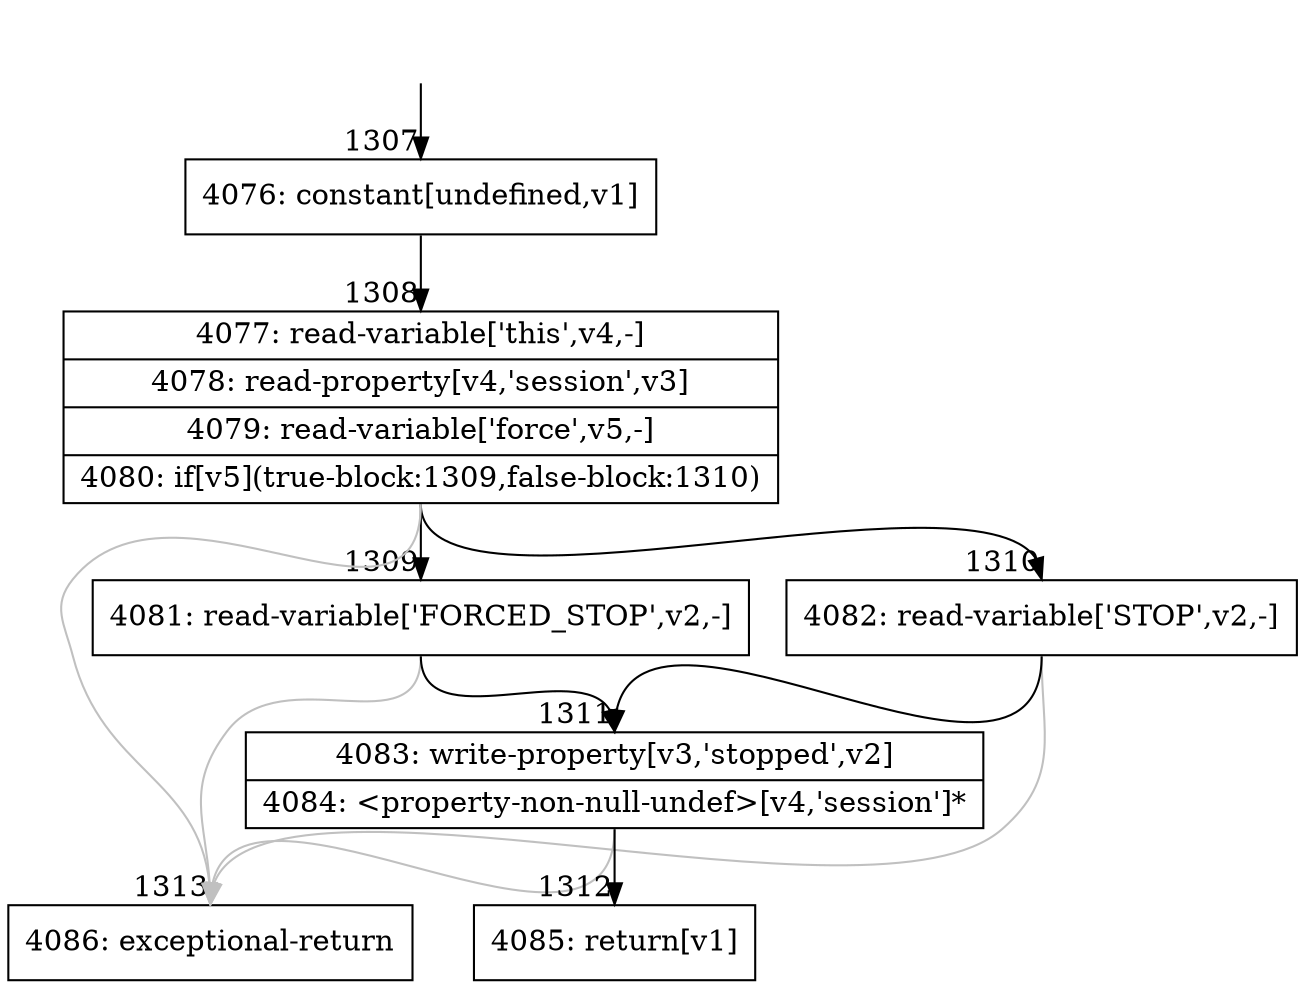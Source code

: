 digraph {
rankdir="TD"
BB_entry122[shape=none,label=""];
BB_entry122 -> BB1307 [tailport=s, headport=n, headlabel="    1307"]
BB1307 [shape=record label="{4076: constant[undefined,v1]}" ] 
BB1307 -> BB1308 [tailport=s, headport=n, headlabel="      1308"]
BB1308 [shape=record label="{4077: read-variable['this',v4,-]|4078: read-property[v4,'session',v3]|4079: read-variable['force',v5,-]|4080: if[v5](true-block:1309,false-block:1310)}" ] 
BB1308 -> BB1309 [tailport=s, headport=n, headlabel="      1309"]
BB1308 -> BB1310 [tailport=s, headport=n, headlabel="      1310"]
BB1308 -> BB1313 [tailport=s, headport=n, color=gray, headlabel="      1313"]
BB1309 [shape=record label="{4081: read-variable['FORCED_STOP',v2,-]}" ] 
BB1309 -> BB1311 [tailport=s, headport=n, headlabel="      1311"]
BB1309 -> BB1313 [tailport=s, headport=n, color=gray]
BB1310 [shape=record label="{4082: read-variable['STOP',v2,-]}" ] 
BB1310 -> BB1311 [tailport=s, headport=n]
BB1310 -> BB1313 [tailport=s, headport=n, color=gray]
BB1311 [shape=record label="{4083: write-property[v3,'stopped',v2]|4084: \<property-non-null-undef\>[v4,'session']*}" ] 
BB1311 -> BB1312 [tailport=s, headport=n, headlabel="      1312"]
BB1311 -> BB1313 [tailport=s, headport=n, color=gray]
BB1312 [shape=record label="{4085: return[v1]}" ] 
BB1313 [shape=record label="{4086: exceptional-return}" ] 
//#$~ 2181
}
